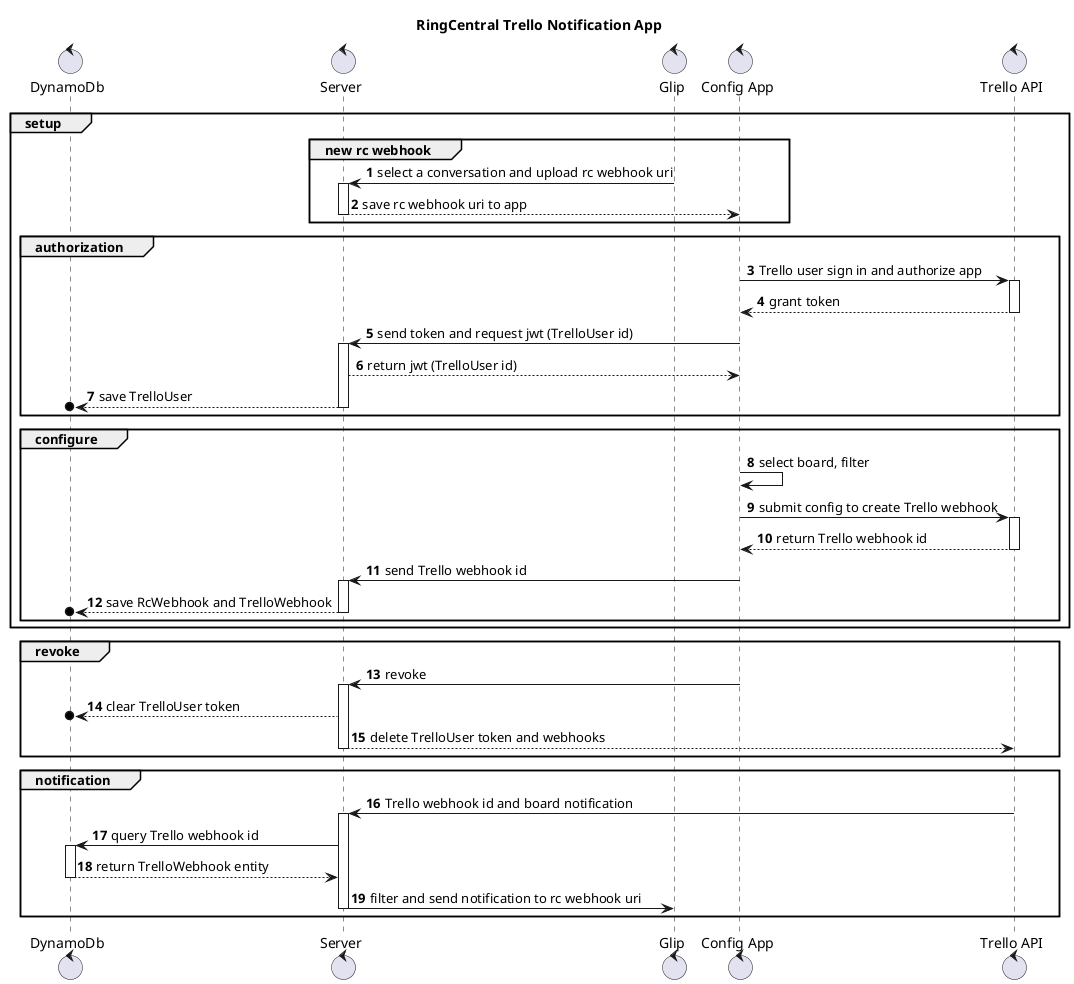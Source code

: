 @startuml

title RingCentral Trello Notification App

autonumber

control "DynamoDb" as DB
control "Server" as SERVER
control "Glip" as G
control "Config App" as APP
control "Trello API" as T

group setup

    group new rc webhook
    G -> SERVER: select a conversation and upload rc webhook uri
    activate SERVER
    SERVER --> APP: save rc webhook uri to app
    deactivate SERVER
    end

    group authorization
    APP -> T: Trello user sign in and authorize app
    activate T
    T --> APP: grant token
    deactivate T
    APP -> SERVER: send token and request jwt (TrelloUser id)
    activate SERVER
    SERVER --> APP: return jwt (TrelloUser id)
    SERVER -->o DB: save TrelloUser
    deactivate SERVER
    end

    group configure
    APP -> APP: select board, filter
    APP -> T: submit config to create Trello webhook
    activate T
    T --> APP: return Trello webhook id
    deactivate T
    APP -> SERVER: send Trello webhook id
    activate SERVER
    SERVER -->o DB: save RcWebhook and TrelloWebhook
    deactivate SERVER
    end
end

group revoke
    APP -> SERVER: revoke
    activate SERVER
    SERVER -->o DB: clear TrelloUser token
    SERVER --> T: delete TrelloUser token and webhooks
    deactivate SERVER
end

group notification
    T -> SERVER: Trello webhook id and board notification
    activate SERVER
    SERVER -> DB: query Trello webhook id
    activate DB
    DB --> SERVER: return TrelloWebhook entity
    deactivate DB
    SERVER -> G: filter and send notification to rc webhook uri
    deactivate SERVER
end

@enduml